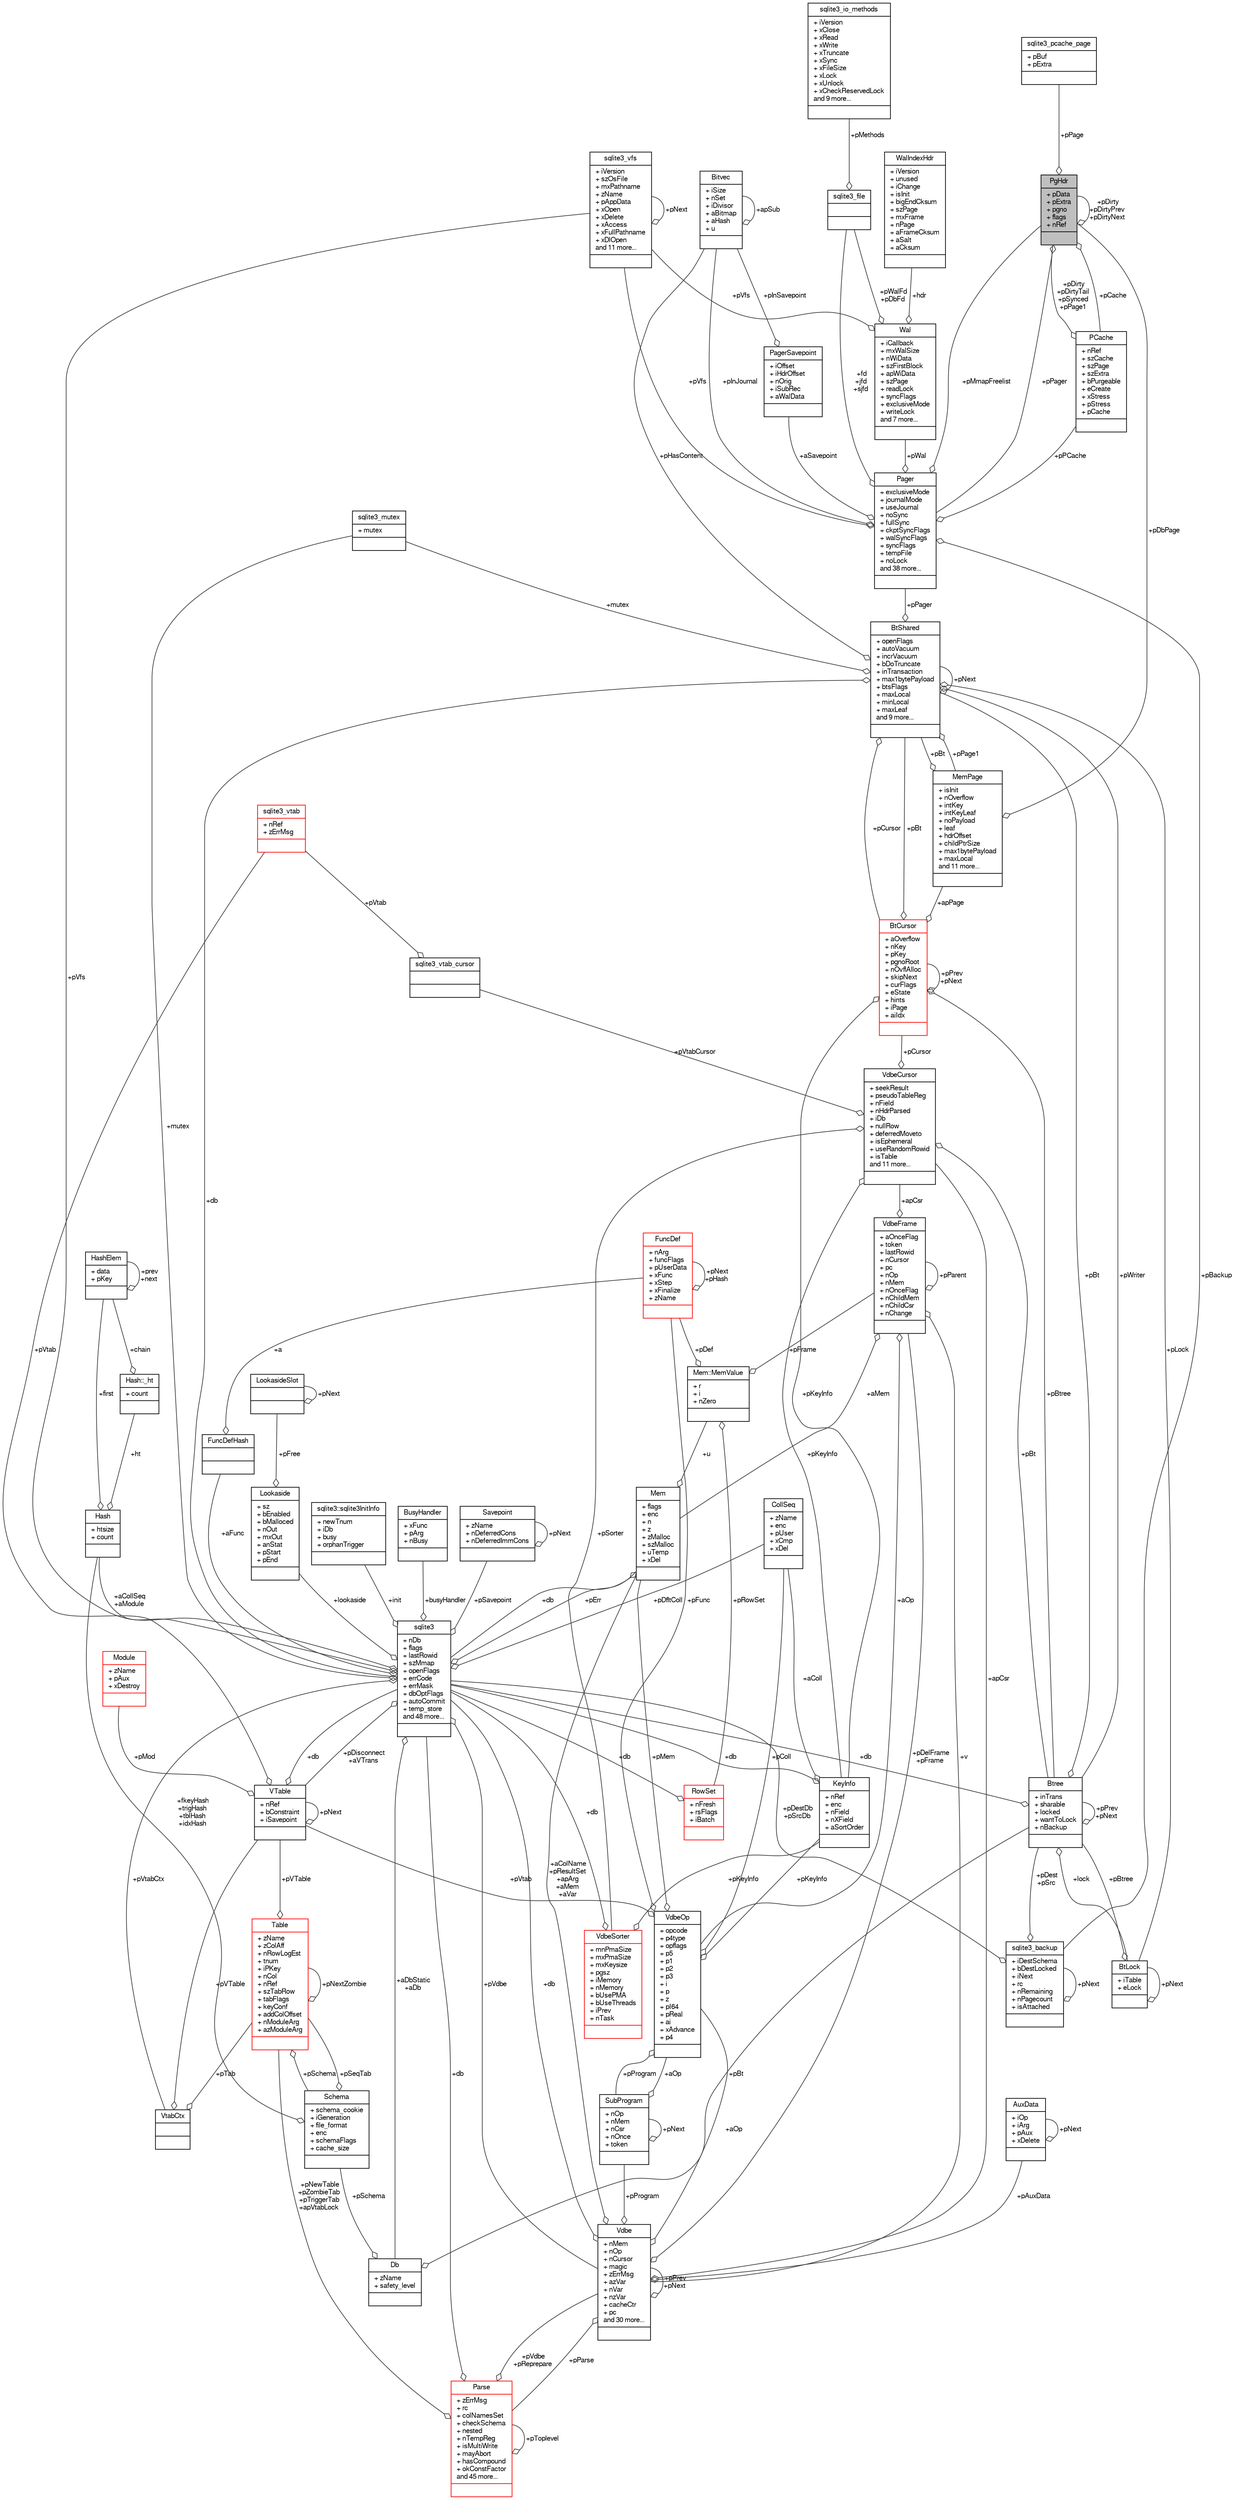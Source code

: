 digraph "PgHdr"
{
  edge [fontname="FreeSans",fontsize="10",labelfontname="FreeSans",labelfontsize="10"];
  node [fontname="FreeSans",fontsize="10",shape=record];
  Node1 [label="{PgHdr\n|+ pData\l+ pExtra\l+ pgno\l+ flags\l+ nRef\l|}",height=0.2,width=0.4,color="black", fillcolor="grey75", style="filled", fontcolor="black"];
  Node2 -> Node1 [color="grey25",fontsize="10",style="solid",label=" +pPage" ,arrowhead="odiamond",fontname="FreeSans"];
  Node2 [label="{sqlite3_pcache_page\n|+ pBuf\l+ pExtra\l|}",height=0.2,width=0.4,color="black", fillcolor="white", style="filled",URL="$structsqlite3__pcache__page.html"];
  Node3 -> Node1 [color="grey25",fontsize="10",style="solid",label=" +pCache" ,arrowhead="odiamond",fontname="FreeSans"];
  Node3 [label="{PCache\n|+ nRef\l+ szCache\l+ szPage\l+ szExtra\l+ bPurgeable\l+ eCreate\l+ xStress\l+ pStress\l+ pCache\l|}",height=0.2,width=0.4,color="black", fillcolor="white", style="filled",URL="$structPCache.html"];
  Node1 -> Node3 [color="grey25",fontsize="10",style="solid",label=" +pDirty\n+pDirtyTail\n+pSynced\n+pPage1" ,arrowhead="odiamond",fontname="FreeSans"];
  Node1 -> Node1 [color="grey25",fontsize="10",style="solid",label=" +pDirty\n+pDirtyPrev\n+pDirtyNext" ,arrowhead="odiamond",fontname="FreeSans"];
  Node4 -> Node1 [color="grey25",fontsize="10",style="solid",label=" +pPager" ,arrowhead="odiamond",fontname="FreeSans"];
  Node4 [label="{Pager\n|+ exclusiveMode\l+ journalMode\l+ useJournal\l+ noSync\l+ fullSync\l+ ckptSyncFlags\l+ walSyncFlags\l+ syncFlags\l+ tempFile\l+ noLock\land 38 more...\l|}",height=0.2,width=0.4,color="black", fillcolor="white", style="filled",URL="$structPager.html"];
  Node3 -> Node4 [color="grey25",fontsize="10",style="solid",label=" +pPCache" ,arrowhead="odiamond",fontname="FreeSans"];
  Node5 -> Node4 [color="grey25",fontsize="10",style="solid",label=" +pBackup" ,arrowhead="odiamond",fontname="FreeSans"];
  Node5 [label="{sqlite3_backup\n|+ iDestSchema\l+ bDestLocked\l+ iNext\l+ rc\l+ nRemaining\l+ nPagecount\l+ isAttached\l|}",height=0.2,width=0.4,color="black", fillcolor="white", style="filled",URL="$structsqlite3__backup.html"];
  Node5 -> Node5 [color="grey25",fontsize="10",style="solid",label=" +pNext" ,arrowhead="odiamond",fontname="FreeSans"];
  Node6 -> Node5 [color="grey25",fontsize="10",style="solid",label=" +pDestDb\n+pSrcDb" ,arrowhead="odiamond",fontname="FreeSans"];
  Node6 [label="{sqlite3\n|+ nDb\l+ flags\l+ lastRowid\l+ szMmap\l+ openFlags\l+ errCode\l+ errMask\l+ dbOptFlags\l+ autoCommit\l+ temp_store\land 48 more...\l|}",height=0.2,width=0.4,color="black", fillcolor="white", style="filled",URL="$structsqlite3.html"];
  Node7 -> Node6 [color="grey25",fontsize="10",style="solid",label=" +pErr" ,arrowhead="odiamond",fontname="FreeSans"];
  Node7 [label="{Mem\n|+ flags\l+ enc\l+ n\l+ z\l+ zMalloc\l+ szMalloc\l+ uTemp\l+ xDel\l|}",height=0.2,width=0.4,color="black", fillcolor="white", style="filled",URL="$structMem.html"];
  Node8 -> Node7 [color="grey25",fontsize="10",style="solid",label=" +u" ,arrowhead="odiamond",fontname="FreeSans"];
  Node8 [label="{Mem::MemValue\n|+ r\l+ i\l+ nZero\l|}",height=0.2,width=0.4,color="black", fillcolor="white", style="filled",URL="$unionMem_1_1MemValue.html"];
  Node9 -> Node8 [color="grey25",fontsize="10",style="solid",label=" +pFrame" ,arrowhead="odiamond",fontname="FreeSans"];
  Node9 [label="{VdbeFrame\n|+ aOnceFlag\l+ token\l+ lastRowid\l+ nCursor\l+ pc\l+ nOp\l+ nMem\l+ nOnceFlag\l+ nChildMem\l+ nChildCsr\l+ nChange\l|}",height=0.2,width=0.4,color="black", fillcolor="white", style="filled",URL="$structVdbeFrame.html"];
  Node7 -> Node9 [color="grey25",fontsize="10",style="solid",label=" +aMem" ,arrowhead="odiamond",fontname="FreeSans"];
  Node10 -> Node9 [color="grey25",fontsize="10",style="solid",label=" +v" ,arrowhead="odiamond",fontname="FreeSans"];
  Node10 [label="{Vdbe\n|+ nMem\l+ nOp\l+ nCursor\l+ magic\l+ zErrMsg\l+ azVar\l+ nVar\l+ nzVar\l+ cacheCtr\l+ pc\land 30 more...\l|}",height=0.2,width=0.4,color="black", fillcolor="white", style="filled",URL="$structVdbe.html"];
  Node10 -> Node10 [color="grey25",fontsize="10",style="solid",label=" +pPrev\n+pNext" ,arrowhead="odiamond",fontname="FreeSans"];
  Node7 -> Node10 [color="grey25",fontsize="10",style="solid",label=" +aColName\n+pResultSet\n+apArg\n+aMem\n+aVar" ,arrowhead="odiamond",fontname="FreeSans"];
  Node6 -> Node10 [color="grey25",fontsize="10",style="solid",label=" +db" ,arrowhead="odiamond",fontname="FreeSans"];
  Node9 -> Node10 [color="grey25",fontsize="10",style="solid",label=" +pDelFrame\n+pFrame" ,arrowhead="odiamond",fontname="FreeSans"];
  Node11 -> Node10 [color="grey25",fontsize="10",style="solid",label=" +pAuxData" ,arrowhead="odiamond",fontname="FreeSans"];
  Node11 [label="{AuxData\n|+ iOp\l+ iArg\l+ pAux\l+ xDelete\l|}",height=0.2,width=0.4,color="black", fillcolor="white", style="filled",URL="$structAuxData.html"];
  Node11 -> Node11 [color="grey25",fontsize="10",style="solid",label=" +pNext" ,arrowhead="odiamond",fontname="FreeSans"];
  Node12 -> Node10 [color="grey25",fontsize="10",style="solid",label=" +pProgram" ,arrowhead="odiamond",fontname="FreeSans"];
  Node12 [label="{SubProgram\n|+ nOp\l+ nMem\l+ nCsr\l+ nOnce\l+ token\l|}",height=0.2,width=0.4,color="black", fillcolor="white", style="filled",URL="$structSubProgram.html"];
  Node12 -> Node12 [color="grey25",fontsize="10",style="solid",label=" +pNext" ,arrowhead="odiamond",fontname="FreeSans"];
  Node13 -> Node12 [color="grey25",fontsize="10",style="solid",label=" +aOp" ,arrowhead="odiamond",fontname="FreeSans"];
  Node13 [label="{VdbeOp\n|+ opcode\l+ p4type\l+ opflags\l+ p5\l+ p1\l+ p2\l+ p3\l+ i\l+ p\l+ z\l+ pI64\l+ pReal\l+ ai\l+ xAdvance\l+ p4\l|}",height=0.2,width=0.4,color="black", fillcolor="white", style="filled",URL="$structVdbeOp.html"];
  Node7 -> Node13 [color="grey25",fontsize="10",style="solid",label=" +pMem" ,arrowhead="odiamond",fontname="FreeSans"];
  Node14 -> Node13 [color="grey25",fontsize="10",style="solid",label=" +pColl" ,arrowhead="odiamond",fontname="FreeSans"];
  Node14 [label="{CollSeq\n|+ zName\l+ enc\l+ pUser\l+ xCmp\l+ xDel\l|}",height=0.2,width=0.4,color="black", fillcolor="white", style="filled",URL="$structCollSeq.html"];
  Node15 -> Node13 [color="grey25",fontsize="10",style="solid",label=" +pVtab" ,arrowhead="odiamond",fontname="FreeSans"];
  Node15 [label="{VTable\n|+ nRef\l+ bConstraint\l+ iSavepoint\l|}",height=0.2,width=0.4,color="black", fillcolor="white", style="filled",URL="$structVTable.html"];
  Node6 -> Node15 [color="grey25",fontsize="10",style="solid",label=" +db" ,arrowhead="odiamond",fontname="FreeSans"];
  Node15 -> Node15 [color="grey25",fontsize="10",style="solid",label=" +pNext" ,arrowhead="odiamond",fontname="FreeSans"];
  Node16 -> Node15 [color="grey25",fontsize="10",style="solid",label=" +pMod" ,arrowhead="odiamond",fontname="FreeSans"];
  Node16 [label="{Module\n|+ zName\l+ pAux\l+ xDestroy\l|}",height=0.2,width=0.4,color="red", fillcolor="white", style="filled",URL="$structModule.html"];
  Node18 -> Node15 [color="grey25",fontsize="10",style="solid",label=" +pVtab" ,arrowhead="odiamond",fontname="FreeSans"];
  Node18 [label="{sqlite3_vtab\n|+ nRef\l+ zErrMsg\l|}",height=0.2,width=0.4,color="red", fillcolor="white", style="filled",URL="$structsqlite3__vtab.html"];
  Node12 -> Node13 [color="grey25",fontsize="10",style="solid",label=" +pProgram" ,arrowhead="odiamond",fontname="FreeSans"];
  Node19 -> Node13 [color="grey25",fontsize="10",style="solid",label=" +pKeyInfo" ,arrowhead="odiamond",fontname="FreeSans"];
  Node19 [label="{KeyInfo\n|+ nRef\l+ enc\l+ nField\l+ nXField\l+ aSortOrder\l|}",height=0.2,width=0.4,color="black", fillcolor="white", style="filled",URL="$structKeyInfo.html"];
  Node6 -> Node19 [color="grey25",fontsize="10",style="solid",label=" +db" ,arrowhead="odiamond",fontname="FreeSans"];
  Node14 -> Node19 [color="grey25",fontsize="10",style="solid",label=" +aColl" ,arrowhead="odiamond",fontname="FreeSans"];
  Node20 -> Node13 [color="grey25",fontsize="10",style="solid",label=" +pFunc" ,arrowhead="odiamond",fontname="FreeSans"];
  Node20 [label="{FuncDef\n|+ nArg\l+ funcFlags\l+ pUserData\l+ xFunc\l+ xStep\l+ xFinalize\l+ zName\l|}",height=0.2,width=0.4,color="red", fillcolor="white", style="filled",URL="$structFuncDef.html"];
  Node20 -> Node20 [color="grey25",fontsize="10",style="solid",label=" +pNext\n+pHash" ,arrowhead="odiamond",fontname="FreeSans"];
  Node22 -> Node10 [color="grey25",fontsize="10",style="solid",label=" +apCsr" ,arrowhead="odiamond",fontname="FreeSans"];
  Node22 [label="{VdbeCursor\n|+ seekResult\l+ pseudoTableReg\l+ nField\l+ nHdrParsed\l+ iDb\l+ nullRow\l+ deferredMoveto\l+ isEphemeral\l+ useRandomRowid\l+ isTable\land 11 more...\l|}",height=0.2,width=0.4,color="black", fillcolor="white", style="filled",URL="$structVdbeCursor.html"];
  Node23 -> Node22 [color="grey25",fontsize="10",style="solid",label=" +pCursor" ,arrowhead="odiamond",fontname="FreeSans"];
  Node23 [label="{BtCursor\n|+ aOverflow\l+ nKey\l+ pKey\l+ pgnoRoot\l+ nOvflAlloc\l+ skipNext\l+ curFlags\l+ eState\l+ hints\l+ iPage\l+ aiIdx\l|}",height=0.2,width=0.4,color="red", fillcolor="white", style="filled",URL="$structBtCursor.html"];
  Node23 -> Node23 [color="grey25",fontsize="10",style="solid",label=" +pPrev\n+pNext" ,arrowhead="odiamond",fontname="FreeSans"];
  Node25 -> Node23 [color="grey25",fontsize="10",style="solid",label=" +pBt" ,arrowhead="odiamond",fontname="FreeSans"];
  Node25 [label="{BtShared\n|+ openFlags\l+ autoVacuum\l+ incrVacuum\l+ bDoTruncate\l+ inTransaction\l+ max1bytePayload\l+ btsFlags\l+ maxLocal\l+ minLocal\l+ maxLeaf\land 9 more...\l|}",height=0.2,width=0.4,color="black", fillcolor="white", style="filled",URL="$structBtShared.html"];
  Node23 -> Node25 [color="grey25",fontsize="10",style="solid",label=" +pCursor" ,arrowhead="odiamond",fontname="FreeSans"];
  Node25 -> Node25 [color="grey25",fontsize="10",style="solid",label=" +pNext" ,arrowhead="odiamond",fontname="FreeSans"];
  Node6 -> Node25 [color="grey25",fontsize="10",style="solid",label=" +db" ,arrowhead="odiamond",fontname="FreeSans"];
  Node26 -> Node25 [color="grey25",fontsize="10",style="solid",label=" +pHasContent" ,arrowhead="odiamond",fontname="FreeSans"];
  Node26 [label="{Bitvec\n|+ iSize\l+ nSet\l+ iDivisor\l+ aBitmap\l+ aHash\l+ u\l|}",height=0.2,width=0.4,color="black", fillcolor="white", style="filled",URL="$structBitvec.html"];
  Node26 -> Node26 [color="grey25",fontsize="10",style="solid",label=" +apSub" ,arrowhead="odiamond",fontname="FreeSans"];
  Node27 -> Node25 [color="grey25",fontsize="10",style="solid",label=" +mutex" ,arrowhead="odiamond",fontname="FreeSans"];
  Node27 [label="{sqlite3_mutex\n|+ mutex\l|}",height=0.2,width=0.4,color="black", fillcolor="white", style="filled",URL="$structsqlite3__mutex.html"];
  Node28 -> Node25 [color="grey25",fontsize="10",style="solid",label=" +pLock" ,arrowhead="odiamond",fontname="FreeSans"];
  Node28 [label="{BtLock\n|+ iTable\l+ eLock\l|}",height=0.2,width=0.4,color="black", fillcolor="white", style="filled",URL="$structBtLock.html"];
  Node28 -> Node28 [color="grey25",fontsize="10",style="solid",label=" +pNext" ,arrowhead="odiamond",fontname="FreeSans"];
  Node29 -> Node28 [color="grey25",fontsize="10",style="solid",label=" +pBtree" ,arrowhead="odiamond",fontname="FreeSans"];
  Node29 [label="{Btree\n|+ inTrans\l+ sharable\l+ locked\l+ wantToLock\l+ nBackup\l|}",height=0.2,width=0.4,color="black", fillcolor="white", style="filled",URL="$structBtree.html"];
  Node25 -> Node29 [color="grey25",fontsize="10",style="solid",label=" +pBt" ,arrowhead="odiamond",fontname="FreeSans"];
  Node6 -> Node29 [color="grey25",fontsize="10",style="solid",label=" +db" ,arrowhead="odiamond",fontname="FreeSans"];
  Node28 -> Node29 [color="grey25",fontsize="10",style="solid",label=" +lock" ,arrowhead="odiamond",fontname="FreeSans"];
  Node29 -> Node29 [color="grey25",fontsize="10",style="solid",label=" +pPrev\n+pNext" ,arrowhead="odiamond",fontname="FreeSans"];
  Node30 -> Node25 [color="grey25",fontsize="10",style="solid",label=" +pPage1" ,arrowhead="odiamond",fontname="FreeSans"];
  Node30 [label="{MemPage\n|+ isInit\l+ nOverflow\l+ intKey\l+ intKeyLeaf\l+ noPayload\l+ leaf\l+ hdrOffset\l+ childPtrSize\l+ max1bytePayload\l+ maxLocal\land 11 more...\l|}",height=0.2,width=0.4,color="black", fillcolor="white", style="filled",URL="$structMemPage.html"];
  Node25 -> Node30 [color="grey25",fontsize="10",style="solid",label=" +pBt" ,arrowhead="odiamond",fontname="FreeSans"];
  Node1 -> Node30 [color="grey25",fontsize="10",style="solid",label=" +pDbPage" ,arrowhead="odiamond",fontname="FreeSans"];
  Node29 -> Node25 [color="grey25",fontsize="10",style="solid",label=" +pWriter" ,arrowhead="odiamond",fontname="FreeSans"];
  Node4 -> Node25 [color="grey25",fontsize="10",style="solid",label=" +pPager" ,arrowhead="odiamond",fontname="FreeSans"];
  Node30 -> Node23 [color="grey25",fontsize="10",style="solid",label=" +apPage" ,arrowhead="odiamond",fontname="FreeSans"];
  Node19 -> Node23 [color="grey25",fontsize="10",style="solid",label=" +pKeyInfo" ,arrowhead="odiamond",fontname="FreeSans"];
  Node29 -> Node23 [color="grey25",fontsize="10",style="solid",label=" +pBtree" ,arrowhead="odiamond",fontname="FreeSans"];
  Node31 -> Node22 [color="grey25",fontsize="10",style="solid",label=" +pVtabCursor" ,arrowhead="odiamond",fontname="FreeSans"];
  Node31 [label="{sqlite3_vtab_cursor\n||}",height=0.2,width=0.4,color="black", fillcolor="white", style="filled",URL="$structsqlite3__vtab__cursor.html"];
  Node18 -> Node31 [color="grey25",fontsize="10",style="solid",label=" +pVtab" ,arrowhead="odiamond",fontname="FreeSans"];
  Node32 -> Node22 [color="grey25",fontsize="10",style="solid",label=" +pSorter" ,arrowhead="odiamond",fontname="FreeSans"];
  Node32 [label="{VdbeSorter\n|+ mnPmaSize\l+ mxPmaSize\l+ mxKeysize\l+ pgsz\l+ iMemory\l+ nMemory\l+ bUsePMA\l+ bUseThreads\l+ iPrev\l+ nTask\l|}",height=0.2,width=0.4,color="red", fillcolor="white", style="filled",URL="$structVdbeSorter.html"];
  Node6 -> Node32 [color="grey25",fontsize="10",style="solid",label=" +db" ,arrowhead="odiamond",fontname="FreeSans"];
  Node19 -> Node32 [color="grey25",fontsize="10",style="solid",label=" +pKeyInfo" ,arrowhead="odiamond",fontname="FreeSans"];
  Node19 -> Node22 [color="grey25",fontsize="10",style="solid",label=" +pKeyInfo" ,arrowhead="odiamond",fontname="FreeSans"];
  Node29 -> Node22 [color="grey25",fontsize="10",style="solid",label=" +pBt" ,arrowhead="odiamond",fontname="FreeSans"];
  Node44 -> Node10 [color="grey25",fontsize="10",style="solid",label=" +pParse" ,arrowhead="odiamond",fontname="FreeSans"];
  Node44 [label="{Parse\n|+ zErrMsg\l+ rc\l+ colNamesSet\l+ checkSchema\l+ nested\l+ nTempReg\l+ isMultiWrite\l+ mayAbort\l+ hasCompound\l+ okConstFactor\land 45 more...\l|}",height=0.2,width=0.4,color="red", fillcolor="white", style="filled",URL="$structParse.html"];
  Node10 -> Node44 [color="grey25",fontsize="10",style="solid",label=" +pVdbe\n+pReprepare" ,arrowhead="odiamond",fontname="FreeSans"];
  Node6 -> Node44 [color="grey25",fontsize="10",style="solid",label=" +db" ,arrowhead="odiamond",fontname="FreeSans"];
  Node53 -> Node44 [color="grey25",fontsize="10",style="solid",label=" +pNewTable\n+pZombieTab\n+pTriggerTab\n+apVtabLock" ,arrowhead="odiamond",fontname="FreeSans"];
  Node53 [label="{Table\n|+ zName\l+ zColAff\l+ nRowLogEst\l+ tnum\l+ iPKey\l+ nCol\l+ nRef\l+ szTabRow\l+ tabFlags\l+ keyConf\l+ addColOffset\l+ nModuleArg\l+ azModuleArg\l|}",height=0.2,width=0.4,color="red", fillcolor="white", style="filled",URL="$structTable.html"];
  Node54 -> Node53 [color="grey25",fontsize="10",style="solid",label=" +pSchema" ,arrowhead="odiamond",fontname="FreeSans"];
  Node54 [label="{Schema\n|+ schema_cookie\l+ iGeneration\l+ file_format\l+ enc\l+ schemaFlags\l+ cache_size\l|}",height=0.2,width=0.4,color="black", fillcolor="white", style="filled",URL="$structSchema.html"];
  Node53 -> Node54 [color="grey25",fontsize="10",style="solid",label=" +pSeqTab" ,arrowhead="odiamond",fontname="FreeSans"];
  Node55 -> Node54 [color="grey25",fontsize="10",style="solid",label=" +fkeyHash\n+trigHash\n+tblHash\n+idxHash" ,arrowhead="odiamond",fontname="FreeSans"];
  Node55 [label="{Hash\n|+ htsize\l+ count\l|}",height=0.2,width=0.4,color="black", fillcolor="white", style="filled",URL="$structHash.html"];
  Node56 -> Node55 [color="grey25",fontsize="10",style="solid",label=" +ht" ,arrowhead="odiamond",fontname="FreeSans"];
  Node56 [label="{Hash::_ht\n|+ count\l|}",height=0.2,width=0.4,color="black", fillcolor="white", style="filled",URL="$structHash_1_1__ht.html"];
  Node57 -> Node56 [color="grey25",fontsize="10",style="solid",label=" +chain" ,arrowhead="odiamond",fontname="FreeSans"];
  Node57 [label="{HashElem\n|+ data\l+ pKey\l|}",height=0.2,width=0.4,color="black", fillcolor="white", style="filled",URL="$structHashElem.html"];
  Node57 -> Node57 [color="grey25",fontsize="10",style="solid",label=" +prev\n+next" ,arrowhead="odiamond",fontname="FreeSans"];
  Node57 -> Node55 [color="grey25",fontsize="10",style="solid",label=" +first" ,arrowhead="odiamond",fontname="FreeSans"];
  Node15 -> Node53 [color="grey25",fontsize="10",style="solid",label=" +pVTable" ,arrowhead="odiamond",fontname="FreeSans"];
  Node53 -> Node53 [color="grey25",fontsize="10",style="solid",label=" +pNextZombie" ,arrowhead="odiamond",fontname="FreeSans"];
  Node44 -> Node44 [color="grey25",fontsize="10",style="solid",label=" +pToplevel" ,arrowhead="odiamond",fontname="FreeSans"];
  Node13 -> Node10 [color="grey25",fontsize="10",style="solid",label=" +aOp" ,arrowhead="odiamond",fontname="FreeSans"];
  Node9 -> Node9 [color="grey25",fontsize="10",style="solid",label=" +pParent" ,arrowhead="odiamond",fontname="FreeSans"];
  Node22 -> Node9 [color="grey25",fontsize="10",style="solid",label=" +apCsr" ,arrowhead="odiamond",fontname="FreeSans"];
  Node13 -> Node9 [color="grey25",fontsize="10",style="solid",label=" +aOp" ,arrowhead="odiamond",fontname="FreeSans"];
  Node74 -> Node8 [color="grey25",fontsize="10",style="solid",label=" +pRowSet" ,arrowhead="odiamond",fontname="FreeSans"];
  Node74 [label="{RowSet\n|+ nFresh\l+ rsFlags\l+ iBatch\l|}",height=0.2,width=0.4,color="red", fillcolor="white", style="filled",URL="$structRowSet.html"];
  Node6 -> Node74 [color="grey25",fontsize="10",style="solid",label=" +db" ,arrowhead="odiamond",fontname="FreeSans"];
  Node20 -> Node8 [color="grey25",fontsize="10",style="solid",label=" +pDef" ,arrowhead="odiamond",fontname="FreeSans"];
  Node6 -> Node7 [color="grey25",fontsize="10",style="solid",label=" +db" ,arrowhead="odiamond",fontname="FreeSans"];
  Node10 -> Node6 [color="grey25",fontsize="10",style="solid",label=" +pVdbe" ,arrowhead="odiamond",fontname="FreeSans"];
  Node77 -> Node6 [color="grey25",fontsize="10",style="solid",label=" +pSavepoint" ,arrowhead="odiamond",fontname="FreeSans"];
  Node77 [label="{Savepoint\n|+ zName\l+ nDeferredCons\l+ nDeferredImmCons\l|}",height=0.2,width=0.4,color="black", fillcolor="white", style="filled",URL="$structSavepoint.html"];
  Node77 -> Node77 [color="grey25",fontsize="10",style="solid",label=" +pNext" ,arrowhead="odiamond",fontname="FreeSans"];
  Node78 -> Node6 [color="grey25",fontsize="10",style="solid",label=" +aFunc" ,arrowhead="odiamond",fontname="FreeSans"];
  Node78 [label="{FuncDefHash\n||}",height=0.2,width=0.4,color="black", fillcolor="white", style="filled",URL="$structFuncDefHash.html"];
  Node20 -> Node78 [color="grey25",fontsize="10",style="solid",label=" +a" ,arrowhead="odiamond",fontname="FreeSans"];
  Node79 -> Node6 [color="grey25",fontsize="10",style="solid",label=" +lookaside" ,arrowhead="odiamond",fontname="FreeSans"];
  Node79 [label="{Lookaside\n|+ sz\l+ bEnabled\l+ bMalloced\l+ nOut\l+ mxOut\l+ anStat\l+ pStart\l+ pEnd\l|}",height=0.2,width=0.4,color="black", fillcolor="white", style="filled",URL="$structLookaside.html"];
  Node80 -> Node79 [color="grey25",fontsize="10",style="solid",label=" +pFree" ,arrowhead="odiamond",fontname="FreeSans"];
  Node80 [label="{LookasideSlot\n||}",height=0.2,width=0.4,color="black", fillcolor="white", style="filled",URL="$structLookasideSlot.html"];
  Node80 -> Node80 [color="grey25",fontsize="10",style="solid",label=" +pNext" ,arrowhead="odiamond",fontname="FreeSans"];
  Node27 -> Node6 [color="grey25",fontsize="10",style="solid",label=" +mutex" ,arrowhead="odiamond",fontname="FreeSans"];
  Node81 -> Node6 [color="grey25",fontsize="10",style="solid",label=" +pVfs" ,arrowhead="odiamond",fontname="FreeSans"];
  Node81 [label="{sqlite3_vfs\n|+ iVersion\l+ szOsFile\l+ mxPathname\l+ zName\l+ pAppData\l+ xOpen\l+ xDelete\l+ xAccess\l+ xFullPathname\l+ xDlOpen\land 11 more...\l|}",height=0.2,width=0.4,color="black", fillcolor="white", style="filled",URL="$structsqlite3__vfs.html"];
  Node81 -> Node81 [color="grey25",fontsize="10",style="solid",label=" +pNext" ,arrowhead="odiamond",fontname="FreeSans"];
  Node82 -> Node6 [color="grey25",fontsize="10",style="solid",label=" +init" ,arrowhead="odiamond",fontname="FreeSans"];
  Node82 [label="{sqlite3::sqlite3InitInfo\n|+ newTnum\l+ iDb\l+ busy\l+ orphanTrigger\l|}",height=0.2,width=0.4,color="black", fillcolor="white", style="filled",URL="$structsqlite3_1_1sqlite3InitInfo.html"];
  Node83 -> Node6 [color="grey25",fontsize="10",style="solid",label=" +busyHandler" ,arrowhead="odiamond",fontname="FreeSans"];
  Node83 [label="{BusyHandler\n|+ xFunc\l+ pArg\l+ nBusy\l|}",height=0.2,width=0.4,color="black", fillcolor="white", style="filled",URL="$structBusyHandler.html"];
  Node84 -> Node6 [color="grey25",fontsize="10",style="solid",label=" +pVtabCtx" ,arrowhead="odiamond",fontname="FreeSans"];
  Node84 [label="{VtabCtx\n||}",height=0.2,width=0.4,color="black", fillcolor="white", style="filled",URL="$structVtabCtx.html"];
  Node15 -> Node84 [color="grey25",fontsize="10",style="solid",label=" +pVTable" ,arrowhead="odiamond",fontname="FreeSans"];
  Node53 -> Node84 [color="grey25",fontsize="10",style="solid",label=" +pTab" ,arrowhead="odiamond",fontname="FreeSans"];
  Node14 -> Node6 [color="grey25",fontsize="10",style="solid",label=" +pDfltColl" ,arrowhead="odiamond",fontname="FreeSans"];
  Node15 -> Node6 [color="grey25",fontsize="10",style="solid",label=" +pDisconnect\n+aVTrans" ,arrowhead="odiamond",fontname="FreeSans"];
  Node85 -> Node6 [color="grey25",fontsize="10",style="solid",label=" +aDbStatic\n+aDb" ,arrowhead="odiamond",fontname="FreeSans"];
  Node85 [label="{Db\n|+ zName\l+ safety_level\l|}",height=0.2,width=0.4,color="black", fillcolor="white", style="filled",URL="$structDb.html"];
  Node54 -> Node85 [color="grey25",fontsize="10",style="solid",label=" +pSchema" ,arrowhead="odiamond",fontname="FreeSans"];
  Node29 -> Node85 [color="grey25",fontsize="10",style="solid",label=" +pBt" ,arrowhead="odiamond",fontname="FreeSans"];
  Node55 -> Node6 [color="grey25",fontsize="10",style="solid",label=" +aCollSeq\n+aModule" ,arrowhead="odiamond",fontname="FreeSans"];
  Node29 -> Node5 [color="grey25",fontsize="10",style="solid",label=" +pDest\n+pSrc" ,arrowhead="odiamond",fontname="FreeSans"];
  Node26 -> Node4 [color="grey25",fontsize="10",style="solid",label=" +pInJournal" ,arrowhead="odiamond",fontname="FreeSans"];
  Node37 -> Node4 [color="grey25",fontsize="10",style="solid",label=" +fd\n+jfd\n+sjfd" ,arrowhead="odiamond",fontname="FreeSans"];
  Node37 [label="{sqlite3_file\n||}",height=0.2,width=0.4,color="black", fillcolor="white", style="filled",URL="$structsqlite3__file.html"];
  Node38 -> Node37 [color="grey25",fontsize="10",style="solid",label=" +pMethods" ,arrowhead="odiamond",fontname="FreeSans"];
  Node38 [label="{sqlite3_io_methods\n|+ iVersion\l+ xClose\l+ xRead\l+ xWrite\l+ xTruncate\l+ xSync\l+ xFileSize\l+ xLock\l+ xUnlock\l+ xCheckReservedLock\land 9 more...\l|}",height=0.2,width=0.4,color="black", fillcolor="white", style="filled",URL="$structsqlite3__io__methods.html"];
  Node81 -> Node4 [color="grey25",fontsize="10",style="solid",label=" +pVfs" ,arrowhead="odiamond",fontname="FreeSans"];
  Node1 -> Node4 [color="grey25",fontsize="10",style="solid",label=" +pMmapFreelist" ,arrowhead="odiamond",fontname="FreeSans"];
  Node86 -> Node4 [color="grey25",fontsize="10",style="solid",label=" +pWal" ,arrowhead="odiamond",fontname="FreeSans"];
  Node86 [label="{Wal\n|+ iCallback\l+ mxWalSize\l+ nWiData\l+ szFirstBlock\l+ apWiData\l+ szPage\l+ readLock\l+ syncFlags\l+ exclusiveMode\l+ writeLock\land 7 more...\l|}",height=0.2,width=0.4,color="black", fillcolor="white", style="filled",URL="$structWal.html"];
  Node37 -> Node86 [color="grey25",fontsize="10",style="solid",label=" +pWalFd\n+pDbFd" ,arrowhead="odiamond",fontname="FreeSans"];
  Node81 -> Node86 [color="grey25",fontsize="10",style="solid",label=" +pVfs" ,arrowhead="odiamond",fontname="FreeSans"];
  Node87 -> Node86 [color="grey25",fontsize="10",style="solid",label=" +hdr" ,arrowhead="odiamond",fontname="FreeSans"];
  Node87 [label="{WalIndexHdr\n|+ iVersion\l+ unused\l+ iChange\l+ isInit\l+ bigEndCksum\l+ szPage\l+ mxFrame\l+ nPage\l+ aFrameCksum\l+ aSalt\l+ aCksum\l|}",height=0.2,width=0.4,color="black", fillcolor="white", style="filled",URL="$structWalIndexHdr.html"];
  Node88 -> Node4 [color="grey25",fontsize="10",style="solid",label=" +aSavepoint" ,arrowhead="odiamond",fontname="FreeSans"];
  Node88 [label="{PagerSavepoint\n|+ iOffset\l+ iHdrOffset\l+ nOrig\l+ iSubRec\l+ aWalData\l|}",height=0.2,width=0.4,color="black", fillcolor="white", style="filled",URL="$structPagerSavepoint.html"];
  Node26 -> Node88 [color="grey25",fontsize="10",style="solid",label=" +pInSavepoint" ,arrowhead="odiamond",fontname="FreeSans"];
}
